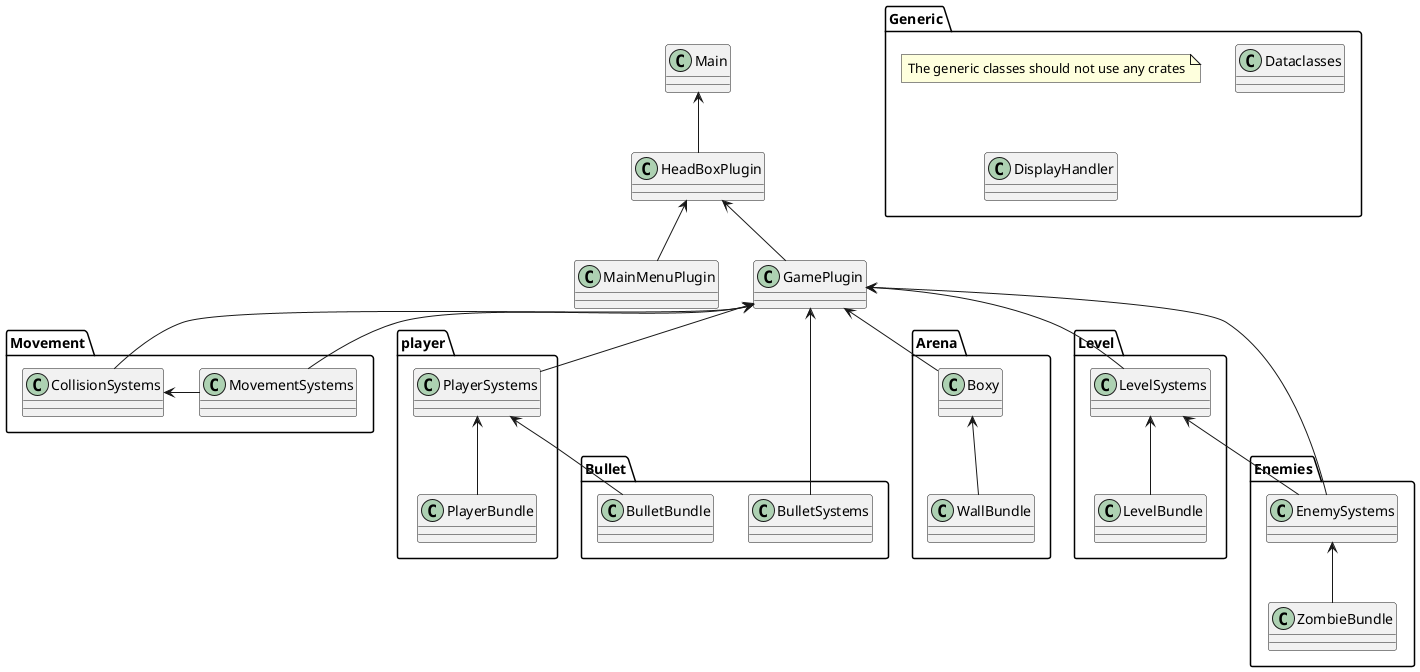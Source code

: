 @startuml
class Main
class HeadBoxPlugin
class MainMenuPlugin
class GamePlugin


package Generic {
    note "The generic classes should not use any crates" as N1
    class Dataclasses
    class DisplayHandler
}

package player {
    class PlayerSystems
    class PlayerBundle
}

package Bullet {
    class BulletBundle
    class BulletSystems
}

package Enemies {
    class EnemySystems
    class ZombieBundle
}
package Movement {
    class MovementSystems
    class CollisionSystems
}
package Arena{
    class WallBundle
    class Boxy
}
package Level{
    class LevelBundle
    class LevelSystems
}


Main <-- HeadBoxPlugin

HeadBoxPlugin <-- MainMenuPlugin
HeadBoxPlugin <-- GamePlugin

GamePlugin <-- PlayerSystems
PlayerSystems <-- PlayerBundle

GamePlugin <-- BulletSystems
PlayerSystems <-- BulletBundle

GamePlugin <-- EnemySystems
EnemySystems <-- ZombieBundle

GamePlugin <-- MovementSystems
GamePlugin <-- CollisionSystems
CollisionSystems <- MovementSystems

GamePlugin <-- Boxy
Boxy <-- WallBundle

GamePlugin <-- LevelSystems
LevelSystems <-- LevelBundle
LevelSystems <-- EnemySystems
@enduml